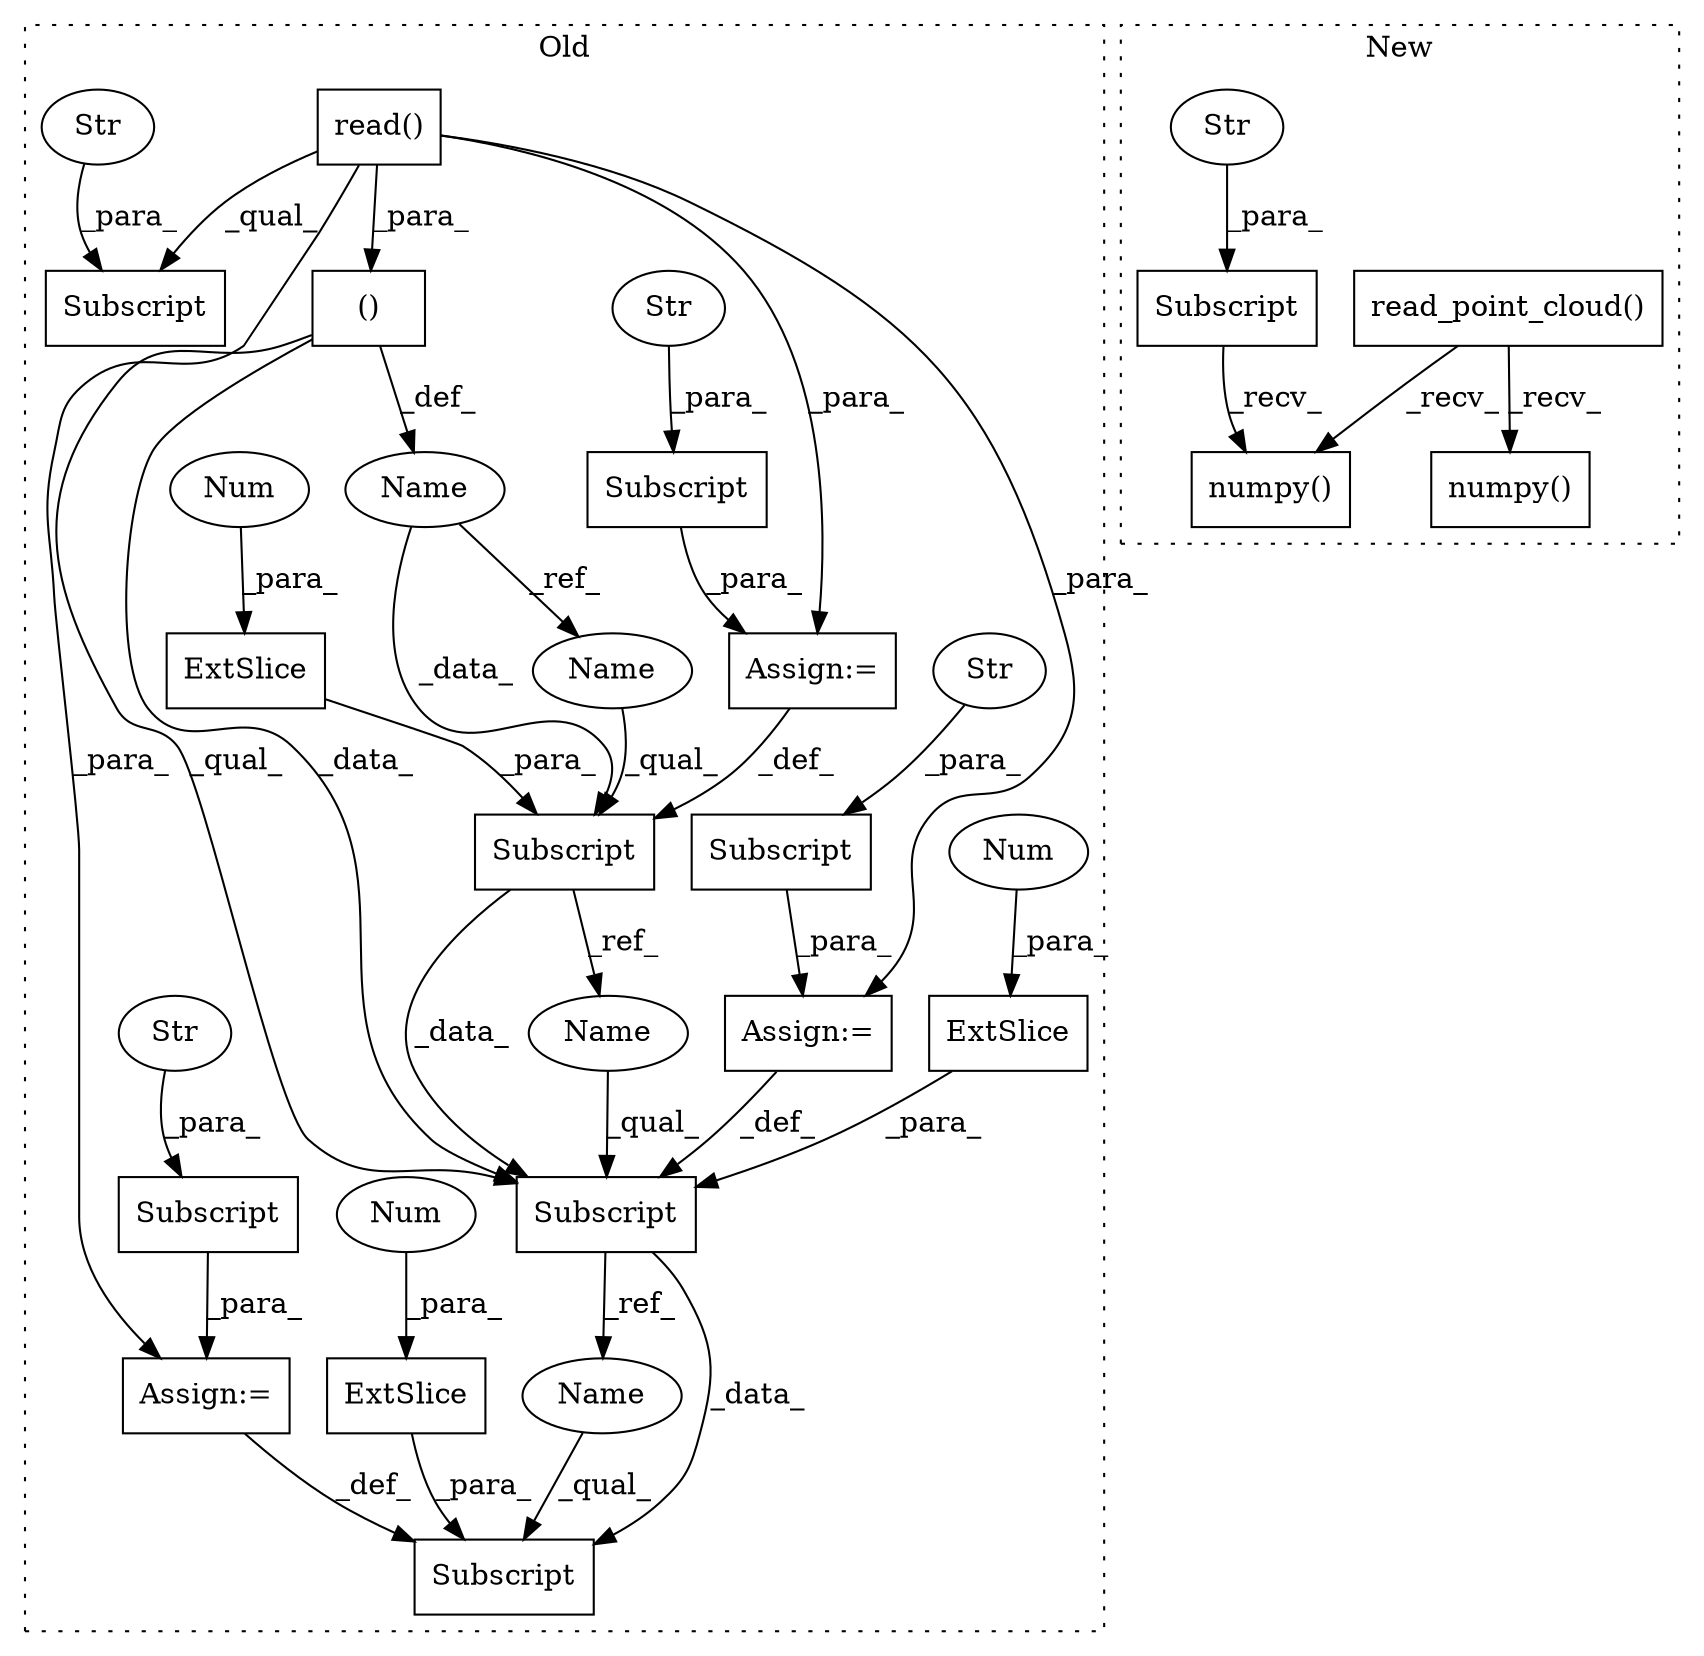 digraph G {
subgraph cluster0 {
1 [label="()" a="54" s="7279" l="22" shape="box"];
3 [label="Subscript" a="63" s="7536,0" l="10,0" shape="box"];
4 [label="read()" a="75" s="7197,7217" l="13,1" shape="box"];
5 [label="Subscript" a="63" s="7468,0" l="10,0" shape="box"];
6 [label="Name" a="87" s="7412" l="4" shape="ellipse"];
7 [label="Subscript" a="63" s="7501,0" l="10,0" shape="box"];
12 [label="ExtSlice" a="85" s="7468" l="4" shape="box"];
13 [label="Subscript" a="63" s="7197,0" l="31,0" shape="box"];
14 [label="Str" a="66" s="7219" l="8" shape="ellipse"];
15 [label="Num" a="76" s="7476" l="1" shape="ellipse"];
16 [label="ExtSlice" a="85" s="7536" l="4" shape="box"];
17 [label="Num" a="76" s="7544" l="1" shape="ellipse"];
18 [label="ExtSlice" a="85" s="7501" l="4" shape="box"];
19 [label="Num" a="76" s="7509" l="1" shape="ellipse"];
20 [label="Assign:=" a="68" s="7511" l="3" shape="box"];
21 [label="Subscript" a="63" s="7514,0" l="13,0" shape="box"];
22 [label="Str" a="66" s="7519" l="7" shape="ellipse"];
23 [label="Assign:=" a="68" s="7546" l="3" shape="box"];
24 [label="Subscript" a="63" s="7549,0" l="12,0" shape="box"];
25 [label="Str" a="66" s="7554" l="6" shape="ellipse"];
26 [label="Assign:=" a="68" s="7478" l="3" shape="box"];
27 [label="Subscript" a="63" s="7481,0" l="11,0" shape="box"];
28 [label="Str" a="66" s="7486" l="5" shape="ellipse"];
29 [label="Name" a="87" s="7501" l="4" shape="ellipse"];
30 [label="Name" a="87" s="7468" l="4" shape="ellipse"];
31 [label="Name" a="87" s="7536" l="4" shape="ellipse"];
label = "Old";
style="dotted";
}
subgraph cluster1 {
2 [label="read_point_cloud()" a="75" s="7178,7211" l="26,1" shape="box"];
8 [label="numpy()" a="75" s="7237" l="22" shape="box"];
9 [label="Subscript" a="63" s="7237,0" l="14,0" shape="box"];
10 [label="Str" a="66" s="7242" l="8" shape="ellipse"];
11 [label="numpy()" a="75" s="7390" l="28" shape="box"];
label = "New";
style="dotted";
}
1 -> 7 [label="_qual_"];
1 -> 7 [label="_data_"];
1 -> 6 [label="_def_"];
2 -> 11 [label="_recv_"];
2 -> 8 [label="_recv_"];
4 -> 26 [label="_para_"];
4 -> 1 [label="_para_"];
4 -> 20 [label="_para_"];
4 -> 23 [label="_para_"];
4 -> 13 [label="_qual_"];
5 -> 29 [label="_ref_"];
5 -> 7 [label="_data_"];
6 -> 5 [label="_data_"];
6 -> 30 [label="_ref_"];
7 -> 31 [label="_ref_"];
7 -> 3 [label="_data_"];
9 -> 8 [label="_recv_"];
10 -> 9 [label="_para_"];
12 -> 5 [label="_para_"];
14 -> 13 [label="_para_"];
15 -> 12 [label="_para_"];
16 -> 3 [label="_para_"];
17 -> 16 [label="_para_"];
18 -> 7 [label="_para_"];
19 -> 18 [label="_para_"];
20 -> 7 [label="_def_"];
21 -> 20 [label="_para_"];
22 -> 21 [label="_para_"];
23 -> 3 [label="_def_"];
24 -> 23 [label="_para_"];
25 -> 24 [label="_para_"];
26 -> 5 [label="_def_"];
27 -> 26 [label="_para_"];
28 -> 27 [label="_para_"];
29 -> 7 [label="_qual_"];
30 -> 5 [label="_qual_"];
31 -> 3 [label="_qual_"];
}